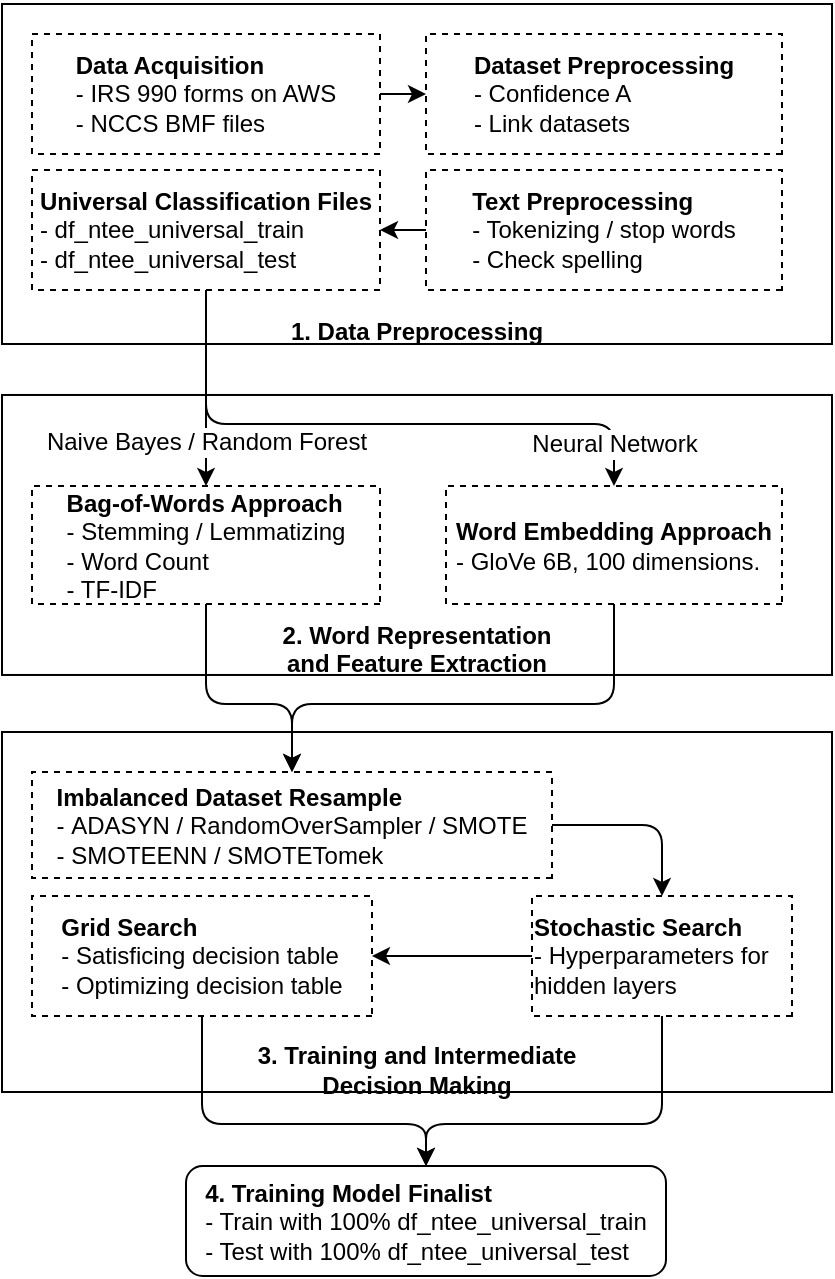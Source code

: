 <mxfile version="10.6.6" type="google"><diagram id="jhSGxQMu7TnXVjpIvlFk" name="Page-1"><mxGraphModel dx="1394" dy="774" grid="1" gridSize="10" guides="1" tooltips="1" connect="1" arrows="1" fold="1" page="1" pageScale="1" pageWidth="850" pageHeight="1100" math="0" shadow="0"><root><mxCell id="0"/><mxCell id="1" parent="0"/><mxCell id="WNTbKnMYW-DVd4H3UtMg-26" value="" style="group" parent="1" vertex="1" connectable="0"><mxGeometry x="225" y="534" width="415" height="200" as="geometry"/></mxCell><mxCell id="WNTbKnMYW-DVd4H3UtMg-27" value="&lt;br&gt;&lt;br&gt;&lt;br&gt;&lt;br&gt;&lt;br&gt;&lt;br&gt;&lt;br&gt;&lt;br&gt;&lt;br&gt;&lt;br&gt;&lt;br&gt;&lt;b&gt;3. Training and Intermediate&lt;br&gt;Decision Making&lt;/b&gt;&lt;br&gt;" style="rounded=0;whiteSpace=wrap;html=1;fillColor=none;" parent="WNTbKnMYW-DVd4H3UtMg-26" vertex="1"><mxGeometry width="415" height="180" as="geometry"/></mxCell><mxCell id="ofR9k8z-6elFNGS0Rryo-22" style="edgeStyle=orthogonalEdgeStyle;rounded=1;orthogonalLoop=1;jettySize=auto;html=1;exitX=0.5;exitY=1;exitDx=0;exitDy=0;entryX=0.5;entryY=0;entryDx=0;entryDy=0;" edge="1" parent="1" source="WNTbKnMYW-DVd4H3UtMg-14" target="WNTbKnMYW-DVd4H3UtMg-33"><mxGeometry relative="1" as="geometry"><Array as="points"><mxPoint x="325" y="730"/><mxPoint x="437" y="730"/></Array></mxGeometry></mxCell><mxCell id="WNTbKnMYW-DVd4H3UtMg-14" value="&lt;div style=&quot;text-align: left&quot;&gt;&lt;b&gt;Grid Search&lt;/b&gt;&lt;br&gt;&lt;/div&gt;&lt;div style=&quot;text-align: left&quot;&gt;&lt;span&gt;- Satisficing decision table&lt;/span&gt;&lt;b&gt;&lt;br&gt;&lt;/b&gt;&lt;/div&gt;&lt;div style=&quot;text-align: left&quot;&gt;&lt;span&gt;- Optimizing decision table&lt;/span&gt;&lt;/div&gt;" style="rounded=0;whiteSpace=wrap;html=1;flipH=1;flipV=1;fillColor=none;dashed=1;" parent="1" vertex="1"><mxGeometry x="240" y="616" width="170" height="60" as="geometry"/></mxCell><mxCell id="xAPQRd85PNx-G894DzmC-12" style="edgeStyle=orthogonalEdgeStyle;rounded=1;orthogonalLoop=1;jettySize=auto;html=1;exitX=0;exitY=0.5;exitDx=0;exitDy=0;entryX=1;entryY=0.5;entryDx=0;entryDy=0;" parent="1" source="WNTbKnMYW-DVd4H3UtMg-4" target="xAPQRd85PNx-G894DzmC-1" edge="1"><mxGeometry relative="1" as="geometry"/></mxCell><mxCell id="WNTbKnMYW-DVd4H3UtMg-4" value="&lt;div style=&quot;text-align: left&quot;&gt;&lt;b&gt;&lt;font style=&quot;font-size: 12px&quot;&gt;Text Preprocessing&lt;/font&gt;&lt;/b&gt;&lt;/div&gt;&lt;div style=&quot;text-align: left&quot;&gt;&lt;span&gt;- Tokenizing / stop words&lt;/span&gt;&lt;/div&gt;&lt;div style=&quot;text-align: left&quot;&gt;&lt;span&gt;- Check spelling&lt;/span&gt;&lt;/div&gt;" style="rounded=0;whiteSpace=wrap;html=1;flipH=1;flipV=1;dashed=1;" parent="1" vertex="1"><mxGeometry x="437" y="253" width="178" height="60" as="geometry"/></mxCell><mxCell id="WNTbKnMYW-DVd4H3UtMg-8" value="" style="group" parent="1" vertex="1" connectable="0"><mxGeometry x="225" y="370" width="415" height="140" as="geometry"/></mxCell><mxCell id="WNTbKnMYW-DVd4H3UtMg-7" value="&lt;br&gt;&lt;br&gt;&lt;br&gt;&lt;br&gt;&lt;br&gt;&lt;br&gt;&lt;br&gt;&lt;br&gt;&lt;b&gt;2. Word Representation &lt;br&gt;and&amp;nbsp;&lt;/b&gt;&lt;b&gt;Feature Extraction&lt;/b&gt;" style="rounded=0;whiteSpace=wrap;html=1;fillColor=none;" parent="WNTbKnMYW-DVd4H3UtMg-8" vertex="1"><mxGeometry y="-4.516" width="415" height="140.0" as="geometry"/></mxCell><mxCell id="WNTbKnMYW-DVd4H3UtMg-5" value="&lt;div style=&quot;text-align: left&quot;&gt;&lt;span&gt;&lt;b&gt;Bag-of-Words Approach&lt;/b&gt;&lt;/span&gt;&lt;/div&gt;&lt;div style=&quot;text-align: left&quot;&gt;&lt;span&gt;- Stemming / Lemmatizing&lt;/span&gt;&lt;br&gt;&lt;/div&gt;&lt;div style=&quot;text-align: left&quot;&gt;&lt;span&gt;- Word Count&lt;/span&gt;&lt;/div&gt;&lt;div style=&quot;text-align: left&quot;&gt;&lt;span&gt;- TF-IDF&lt;/span&gt;&lt;/div&gt;" style="rounded=0;whiteSpace=wrap;html=1;flipH=1;flipV=1;dashed=1;" parent="WNTbKnMYW-DVd4H3UtMg-8" vertex="1"><mxGeometry x="15" y="41" width="174" height="59" as="geometry"/></mxCell><mxCell id="WNTbKnMYW-DVd4H3UtMg-6" value="&lt;div style=&quot;text-align: left&quot;&gt;&lt;span&gt;&lt;b&gt;Word Embedding Approach&lt;/b&gt;&lt;/span&gt;&lt;/div&gt;&lt;div style=&quot;text-align: left&quot;&gt;&lt;span&gt;- GloVe 6B, 100 dimensions.&lt;br&gt;&lt;/span&gt;&lt;/div&gt;" style="rounded=0;whiteSpace=wrap;html=1;flipH=1;flipV=1;dashed=1;" parent="WNTbKnMYW-DVd4H3UtMg-8" vertex="1"><mxGeometry x="222" y="41" width="168" height="59" as="geometry"/></mxCell><mxCell id="WNTbKnMYW-DVd4H3UtMg-19" value="" style="edgeStyle=orthogonalEdgeStyle;rounded=0;orthogonalLoop=1;jettySize=auto;html=1;" parent="1" source="WNTbKnMYW-DVd4H3UtMg-15" target="WNTbKnMYW-DVd4H3UtMg-14" edge="1"><mxGeometry relative="1" as="geometry"/></mxCell><mxCell id="ofR9k8z-6elFNGS0Rryo-21" style="edgeStyle=orthogonalEdgeStyle;rounded=1;orthogonalLoop=1;jettySize=auto;html=1;exitX=0.5;exitY=1;exitDx=0;exitDy=0;" edge="1" parent="1" source="WNTbKnMYW-DVd4H3UtMg-15" target="WNTbKnMYW-DVd4H3UtMg-33"><mxGeometry relative="1" as="geometry"><Array as="points"><mxPoint x="555" y="730"/><mxPoint x="437" y="730"/></Array></mxGeometry></mxCell><mxCell id="WNTbKnMYW-DVd4H3UtMg-15" value="&lt;div style=&quot;text-align: left&quot;&gt;&lt;b&gt;Stochastic&amp;nbsp;&lt;/b&gt;&lt;b&gt;Search&lt;/b&gt;&lt;/div&gt;&lt;div style=&quot;text-align: left&quot;&gt;&lt;span&gt;-&amp;nbsp;&lt;/span&gt;&lt;span style=&quot;text-align: center&quot;&gt;Hyperparameters for hidden&amp;nbsp;&lt;/span&gt;&lt;span style=&quot;text-align: center&quot;&gt;layers&lt;/span&gt;&lt;/div&gt;" style="rounded=0;whiteSpace=wrap;html=1;flipH=1;flipV=1;dashed=1;" parent="1" vertex="1"><mxGeometry x="490" y="616" width="130" height="60" as="geometry"/></mxCell><mxCell id="WNTbKnMYW-DVd4H3UtMg-33" value="&lt;div style=&quot;text-align: left&quot;&gt;&lt;span&gt;&lt;b&gt;4. Training Model Finalist&lt;/b&gt;&lt;/span&gt;&lt;/div&gt;&lt;div style=&quot;text-align: left&quot;&gt;&lt;span&gt;- Train with 100% df_ntee_universal_train&lt;/span&gt;&lt;/div&gt;&lt;div style=&quot;text-align: left&quot;&gt;&lt;span&gt;- Test with 100% df_ntee_universal_test&lt;/span&gt;&lt;/div&gt;" style="rounded=1;whiteSpace=wrap;html=1;flipH=1;flipV=1;fillColor=none;" parent="1" vertex="1"><mxGeometry x="317" y="751" width="240" height="55" as="geometry"/></mxCell><mxCell id="WNTbKnMYW-DVd4H3UtMg-37" value="&lt;b&gt;&lt;br&gt;&lt;br&gt;&lt;br&gt;&lt;br&gt;&lt;br&gt;&lt;br&gt;&lt;br&gt;&lt;br&gt;&lt;br&gt;&lt;br&gt;&lt;br&gt;1. Data Preprocessing&lt;br&gt;&lt;/b&gt;" style="rounded=0;whiteSpace=wrap;html=1;fillColor=none;" parent="1" vertex="1"><mxGeometry x="225" y="170" width="415" height="170" as="geometry"/></mxCell><mxCell id="xAPQRd85PNx-G894DzmC-11" style="edgeStyle=orthogonalEdgeStyle;rounded=1;orthogonalLoop=1;jettySize=auto;html=1;exitX=1;exitY=0.5;exitDx=0;exitDy=0;entryX=0;entryY=0.5;entryDx=0;entryDy=0;" parent="1" source="WNTbKnMYW-DVd4H3UtMg-1" target="WNTbKnMYW-DVd4H3UtMg-2" edge="1"><mxGeometry relative="1" as="geometry"/></mxCell><mxCell id="WNTbKnMYW-DVd4H3UtMg-1" value="&lt;div style=&quot;text-align: left&quot;&gt;&lt;b&gt;&lt;font style=&quot;font-size: 12px&quot;&gt;Data Acquisition&lt;/font&gt;&lt;/b&gt;&lt;/div&gt;&lt;div style=&quot;text-align: left&quot;&gt;&lt;span&gt;&lt;font style=&quot;font-size: 12px&quot;&gt;- IRS 990 forms on AWS&lt;/font&gt;&lt;/span&gt;&lt;/div&gt;&lt;div style=&quot;text-align: left&quot;&gt;&lt;font style=&quot;font-size: 12px&quot;&gt;- NCCS BMF files&lt;/font&gt;&lt;/div&gt;" style="rounded=0;whiteSpace=wrap;html=1;flipH=1;flipV=1;dashed=1;" parent="1" vertex="1"><mxGeometry x="240" y="185" width="174" height="60" as="geometry"/></mxCell><mxCell id="WNTbKnMYW-DVd4H3UtMg-2" value="&lt;div style=&quot;text-align: left&quot;&gt;&lt;b&gt;&lt;font style=&quot;font-size: 12px&quot;&gt;Dataset Preprocessing&lt;/font&gt;&lt;/b&gt;&lt;/div&gt;&lt;div style=&quot;text-align: left&quot;&gt;&lt;span&gt;&lt;font style=&quot;font-size: 12px&quot;&gt;- Confidence A&lt;/font&gt;&lt;/span&gt;&lt;/div&gt;&lt;div style=&quot;text-align: left&quot;&gt;&lt;span&gt;&lt;font style=&quot;font-size: 12px&quot;&gt;- Link datasets&lt;/font&gt;&lt;/span&gt;&lt;/div&gt;" style="rounded=0;whiteSpace=wrap;html=1;flipH=1;flipV=1;dashed=1;" parent="1" vertex="1"><mxGeometry x="437" y="185" width="178" height="60" as="geometry"/></mxCell><mxCell id="ofR9k8z-6elFNGS0Rryo-9" value="&lt;font style=&quot;font-size: 12px&quot;&gt;Naive Bayes / Random Forest&lt;/font&gt;" style="edgeStyle=orthogonalEdgeStyle;rounded=1;orthogonalLoop=1;jettySize=auto;html=1;exitX=0.5;exitY=1;exitDx=0;exitDy=0;entryX=0.5;entryY=0;entryDx=0;entryDy=0;" edge="1" parent="1" source="xAPQRd85PNx-G894DzmC-1" target="WNTbKnMYW-DVd4H3UtMg-5"><mxGeometry x="0.556" relative="1" as="geometry"><mxPoint as="offset"/></mxGeometry></mxCell><mxCell id="ofR9k8z-6elFNGS0Rryo-10" style="edgeStyle=orthogonalEdgeStyle;rounded=1;orthogonalLoop=1;jettySize=auto;html=1;exitX=0.5;exitY=1;exitDx=0;exitDy=0;entryX=0.5;entryY=0;entryDx=0;entryDy=0;" edge="1" parent="1" source="xAPQRd85PNx-G894DzmC-1" target="WNTbKnMYW-DVd4H3UtMg-6"><mxGeometry relative="1" as="geometry"><Array as="points"><mxPoint x="327" y="380"/><mxPoint x="531" y="380"/></Array></mxGeometry></mxCell><mxCell id="ofR9k8z-6elFNGS0Rryo-11" value="Neural Network" style="text;html=1;resizable=0;points=[];align=center;verticalAlign=middle;labelBackgroundColor=#ffffff;" vertex="1" connectable="0" parent="ofR9k8z-6elFNGS0Rryo-10"><mxGeometry x="0.294" relative="1" as="geometry"><mxPoint x="75" y="10" as="offset"/></mxGeometry></mxCell><mxCell id="xAPQRd85PNx-G894DzmC-1" value="&lt;div style=&quot;text-align: left&quot;&gt;&lt;b&gt;&lt;font style=&quot;font-size: 12px&quot;&gt;Universal Classification Files&lt;/font&gt;&lt;/b&gt;&lt;/div&gt;&lt;div style=&quot;text-align: left&quot;&gt;&lt;span&gt;- df_ntee_universal_train&lt;/span&gt;&lt;span&gt;&lt;br&gt;&lt;/span&gt;&lt;/div&gt;&lt;div style=&quot;text-align: left&quot;&gt;&lt;span&gt;- df_ntee_universal_test&lt;/span&gt;&lt;/div&gt;" style="rounded=0;whiteSpace=wrap;html=1;flipH=1;flipV=1;dashed=1;" parent="1" vertex="1"><mxGeometry x="240" y="253" width="174" height="60" as="geometry"/></mxCell><mxCell id="ofR9k8z-6elFNGS0Rryo-16" style="edgeStyle=orthogonalEdgeStyle;rounded=1;orthogonalLoop=1;jettySize=auto;html=1;exitX=1;exitY=0.5;exitDx=0;exitDy=0;entryX=0.5;entryY=0;entryDx=0;entryDy=0;" edge="1" parent="1" source="xrykr53pJiBwfK1HWUiv-1" target="WNTbKnMYW-DVd4H3UtMg-15"><mxGeometry relative="1" as="geometry"/></mxCell><mxCell id="xrykr53pJiBwfK1HWUiv-1" value="&lt;div style=&quot;text-align: left&quot;&gt;&lt;b&gt;&lt;font style=&quot;font-size: 12px&quot;&gt;Imbalanced Dataset Resample&lt;/font&gt;&lt;/b&gt;&lt;/div&gt;&lt;div style=&quot;text-align: left&quot;&gt;&lt;font style=&quot;font-size: 12px&quot;&gt;&lt;span&gt;-&amp;nbsp;&lt;/span&gt;&lt;span&gt;ADASYN /&amp;nbsp;&lt;/span&gt;&lt;span&gt;RandomOverSampler /&amp;nbsp;&lt;/span&gt;&lt;span&gt;SMOTE&lt;/span&gt;&lt;/font&gt;&lt;/div&gt;&lt;div style=&quot;text-align: left&quot;&gt;&lt;font style=&quot;font-size: 12px&quot;&gt;-&amp;nbsp;SMOTEENN /&amp;nbsp;SMOTETomek&lt;/font&gt;&lt;/div&gt;" style="rounded=0;whiteSpace=wrap;html=1;flipH=1;flipV=1;dashed=1;" parent="1" vertex="1"><mxGeometry x="240" y="554" width="260" height="53" as="geometry"/></mxCell><mxCell id="ofR9k8z-6elFNGS0Rryo-17" style="edgeStyle=orthogonalEdgeStyle;rounded=1;orthogonalLoop=1;jettySize=auto;html=1;exitX=0.5;exitY=1;exitDx=0;exitDy=0;" edge="1" parent="1" source="WNTbKnMYW-DVd4H3UtMg-5" target="xrykr53pJiBwfK1HWUiv-1"><mxGeometry relative="1" as="geometry"><Array as="points"><mxPoint x="327" y="520"/><mxPoint x="370" y="520"/></Array></mxGeometry></mxCell><mxCell id="ofR9k8z-6elFNGS0Rryo-18" style="edgeStyle=orthogonalEdgeStyle;rounded=1;orthogonalLoop=1;jettySize=auto;html=1;exitX=0.5;exitY=1;exitDx=0;exitDy=0;entryX=0.5;entryY=0;entryDx=0;entryDy=0;" edge="1" parent="1" source="WNTbKnMYW-DVd4H3UtMg-6" target="xrykr53pJiBwfK1HWUiv-1"><mxGeometry relative="1" as="geometry"><Array as="points"><mxPoint x="531" y="520"/><mxPoint x="370" y="520"/></Array></mxGeometry></mxCell></root></mxGraphModel></diagram></mxfile>